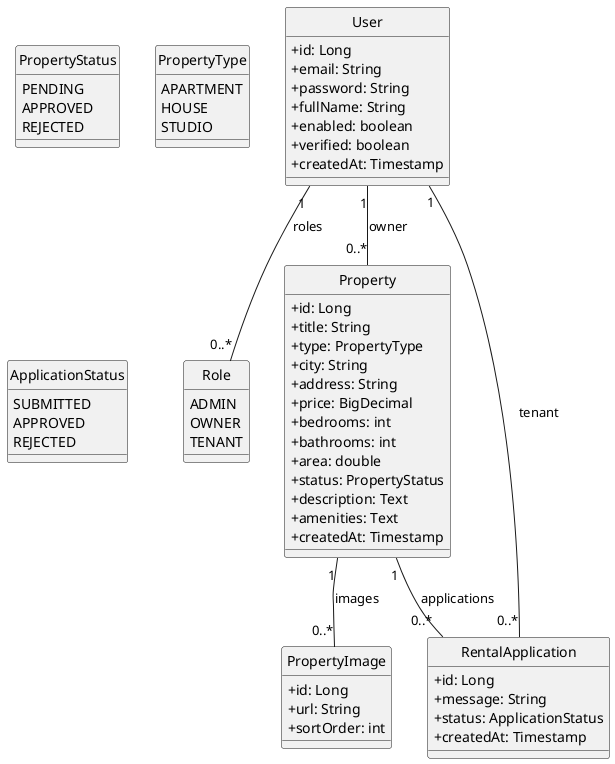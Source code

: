 @startuml
hide circle
skinparam classAttributeIconSize 0

class User {
  +id: Long
  +email: String
  +password: String
  +fullName: String
  +enabled: boolean
  +verified: boolean
  +createdAt: Timestamp
}

enum Role {
  ADMIN
  OWNER
  TENANT
}

enum PropertyStatus {
  PENDING
  APPROVED
  REJECTED
}

enum PropertyType {
  APARTMENT
  HOUSE
  STUDIO
}

class Property {
  +id: Long
  +title: String
  +type: PropertyType
  +city: String
  +address: String
  +price: BigDecimal
  +bedrooms: int
  +bathrooms: int
  +area: double
  +status: PropertyStatus
  +description: Text
  +amenities: Text
  +createdAt: Timestamp
}

class PropertyImage {
  +id: Long
  +url: String
  +sortOrder: int
}

enum ApplicationStatus {
  SUBMITTED
  APPROVED
  REJECTED
}

class RentalApplication {
  +id: Long
  +message: String
  +status: ApplicationStatus
  +createdAt: Timestamp
}

User "1" -- "0..*" Role : roles
User "1" -- "0..*" Property : owner
Property "1" -- "0..*" PropertyImage : images
User "1" -- "0..*" RentalApplication : tenant
Property "1" -- "0..*" RentalApplication : applications
@enduml
